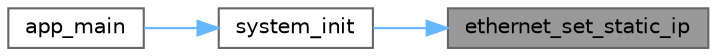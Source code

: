 digraph "ethernet_set_static_ip"
{
 // LATEX_PDF_SIZE
  bgcolor="transparent";
  edge [fontname=Helvetica,fontsize=10,labelfontname=Helvetica,labelfontsize=10];
  node [fontname=Helvetica,fontsize=10,shape=box,height=0.2,width=0.4];
  rankdir="RL";
  Node1 [id="Node000001",label="ethernet_set_static_ip",height=0.2,width=0.4,color="gray40", fillcolor="grey60", style="filled", fontcolor="black",tooltip="Configure static IP settings for the Ethernet interface."];
  Node1 -> Node2 [id="edge3_Node000001_Node000002",dir="back",color="steelblue1",style="solid",tooltip=" "];
  Node2 [id="Node000002",label="system_init",height=0.2,width=0.4,color="grey40", fillcolor="white", style="filled",URL="$system_8c.html#a43f5e0d6db0fb41a437cc9096b32e9b5",tooltip="Initializes the system."];
  Node2 -> Node3 [id="edge4_Node000002_Node000003",dir="back",color="steelblue1",style="solid",tooltip=" "];
  Node3 [id="Node000003",label="app_main",height=0.2,width=0.4,color="grey40", fillcolor="white", style="filled",URL="$main_8c.html#a630544a7f0a2cc40d8a7fefab7e2fe70",tooltip=" "];
}

